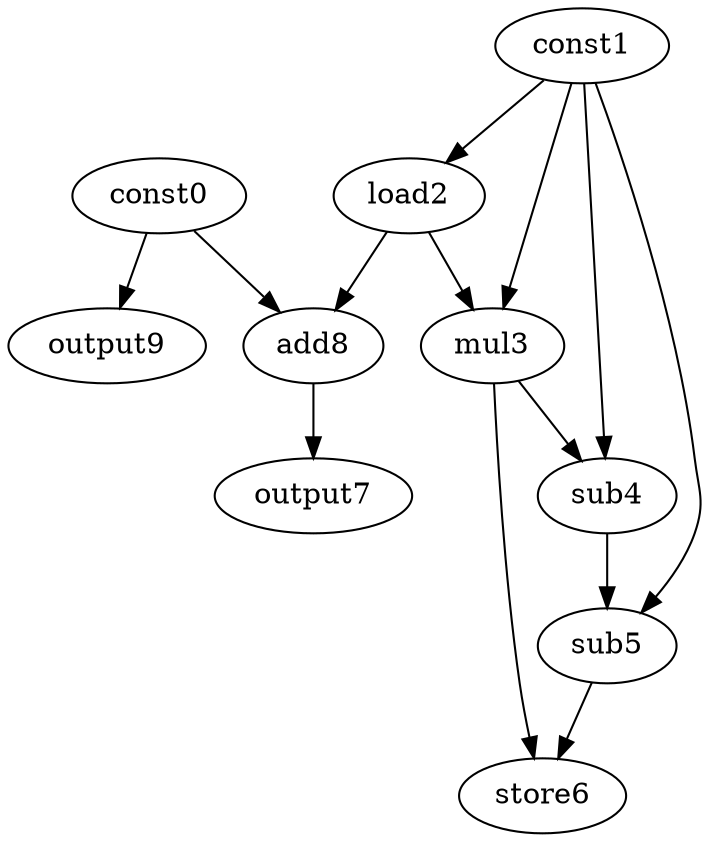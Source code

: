 digraph G { 
const0[opcode=const]; 
const1[opcode=const]; 
load2[opcode=load]; 
mul3[opcode=mul]; 
sub4[opcode=sub]; 
sub5[opcode=sub]; 
store6[opcode=store]; 
output7[opcode=output]; 
add8[opcode=add]; 
output9[opcode=output]; 
const1->load2[operand=0];
const0->output9[operand=0];
const1->mul3[operand=0];
load2->mul3[operand=1];
const0->add8[operand=0];
load2->add8[operand=1];
const1->sub4[operand=0];
mul3->sub4[operand=1];
add8->output7[operand=0];
const1->sub5[operand=0];
sub4->sub5[operand=1];
mul3->store6[operand=0];
sub5->store6[operand=1];
}
